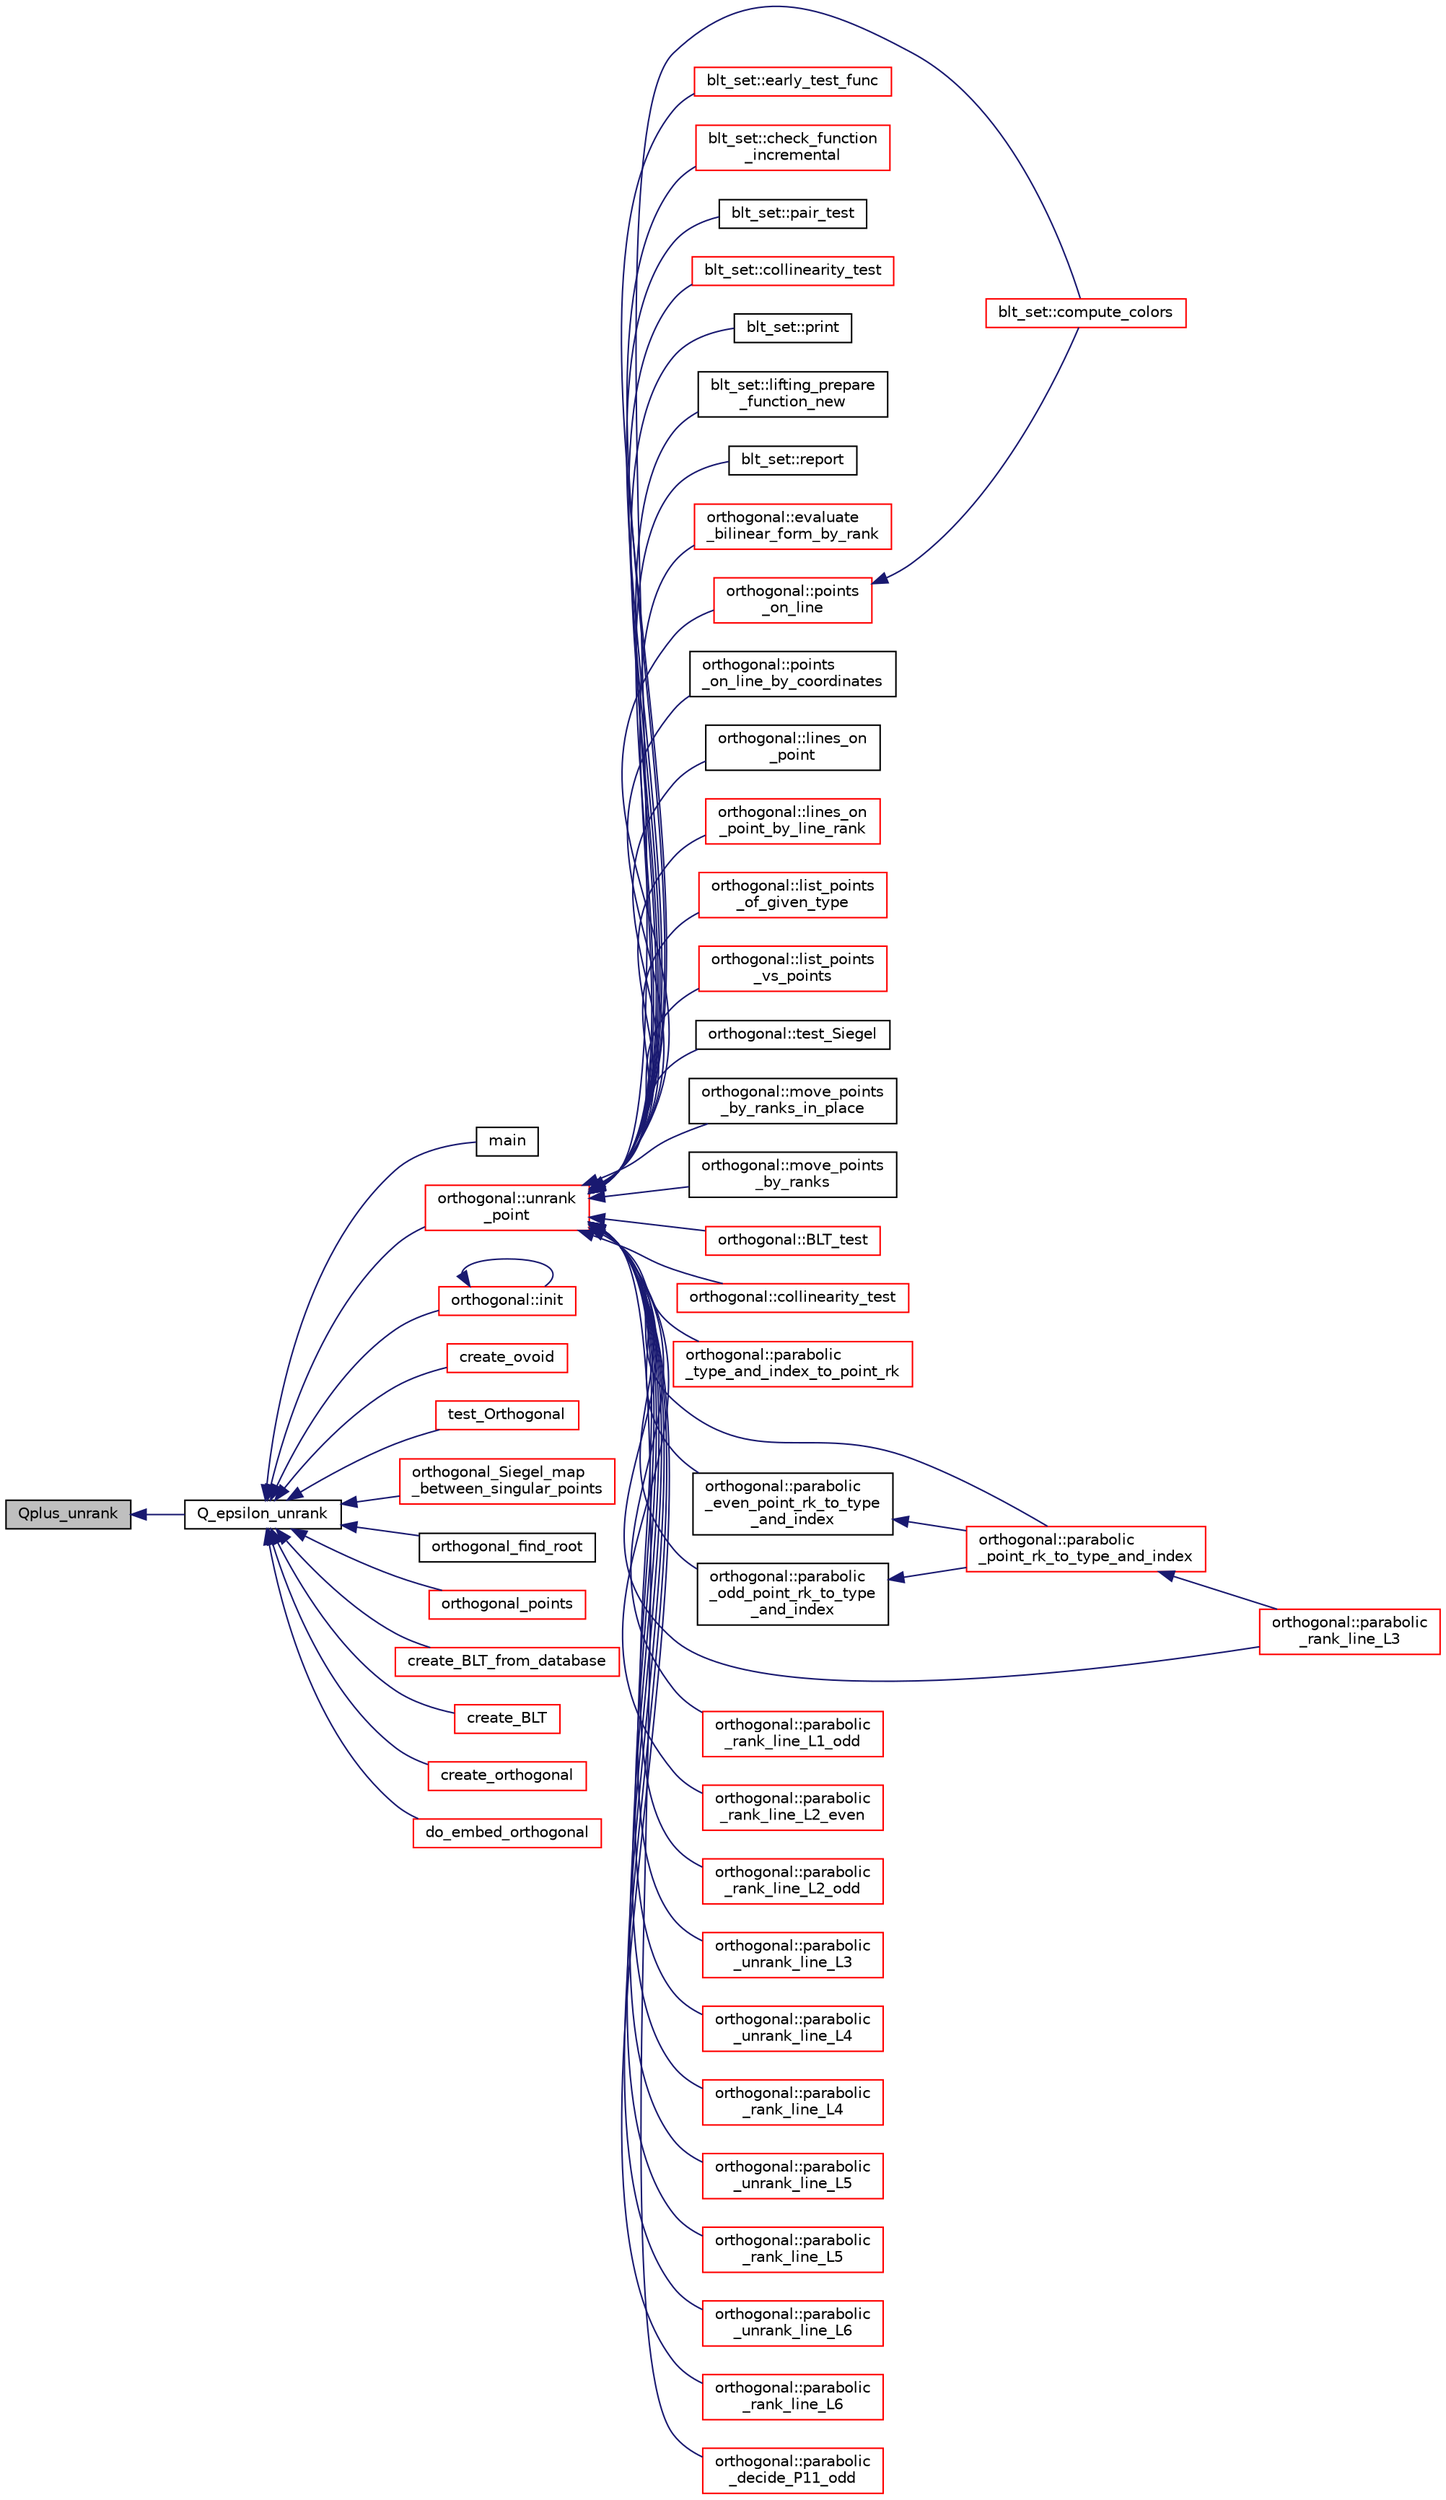 digraph "Qplus_unrank"
{
  edge [fontname="Helvetica",fontsize="10",labelfontname="Helvetica",labelfontsize="10"];
  node [fontname="Helvetica",fontsize="10",shape=record];
  rankdir="LR";
  Node19555 [label="Qplus_unrank",height=0.2,width=0.4,color="black", fillcolor="grey75", style="filled", fontcolor="black"];
  Node19555 -> Node19556 [dir="back",color="midnightblue",fontsize="10",style="solid",fontname="Helvetica"];
  Node19556 [label="Q_epsilon_unrank",height=0.2,width=0.4,color="black", fillcolor="white", style="filled",URL="$db/da0/lib_2foundations_2geometry_2orthogonal__points_8_c.html#af162c4d30d4a6528299e37551c353e7b"];
  Node19556 -> Node19557 [dir="back",color="midnightblue",fontsize="10",style="solid",fontname="Helvetica"];
  Node19557 [label="main",height=0.2,width=0.4,color="black", fillcolor="white", style="filled",URL="$d1/d15/apps_2combinatorics_2orthogonal_8_c.html#a3c04138a5bfe5d72780bb7e82a18e627"];
  Node19556 -> Node19558 [dir="back",color="midnightblue",fontsize="10",style="solid",fontname="Helvetica"];
  Node19558 [label="orthogonal::unrank\l_point",height=0.2,width=0.4,color="red", fillcolor="white", style="filled",URL="$d7/daa/classorthogonal.html#ab655117100f7c66c19817b84ac5ac0a0"];
  Node19558 -> Node19559 [dir="back",color="midnightblue",fontsize="10",style="solid",fontname="Helvetica"];
  Node19559 [label="blt_set::compute_colors",height=0.2,width=0.4,color="red", fillcolor="white", style="filled",URL="$d1/d3d/classblt__set.html#a6629b3a1a50c0f2736034abaea6f7d63"];
  Node19558 -> Node19563 [dir="back",color="midnightblue",fontsize="10",style="solid",fontname="Helvetica"];
  Node19563 [label="blt_set::early_test_func",height=0.2,width=0.4,color="red", fillcolor="white", style="filled",URL="$d1/d3d/classblt__set.html#ae13ce00db0bbbf0a157ee02a3aaea3c7"];
  Node19558 -> Node19585 [dir="back",color="midnightblue",fontsize="10",style="solid",fontname="Helvetica"];
  Node19585 [label="blt_set::check_function\l_incremental",height=0.2,width=0.4,color="red", fillcolor="white", style="filled",URL="$d1/d3d/classblt__set.html#ae898e6318ef4382066d94f50196b9b81"];
  Node19558 -> Node19588 [dir="back",color="midnightblue",fontsize="10",style="solid",fontname="Helvetica"];
  Node19588 [label="blt_set::pair_test",height=0.2,width=0.4,color="black", fillcolor="white", style="filled",URL="$d1/d3d/classblt__set.html#a010e746fd6fc5a539cec27bced4ff477"];
  Node19558 -> Node19589 [dir="back",color="midnightblue",fontsize="10",style="solid",fontname="Helvetica"];
  Node19589 [label="blt_set::collinearity_test",height=0.2,width=0.4,color="red", fillcolor="white", style="filled",URL="$d1/d3d/classblt__set.html#a6031271267004d6f16cb6b59f9c31ec2"];
  Node19558 -> Node19591 [dir="back",color="midnightblue",fontsize="10",style="solid",fontname="Helvetica"];
  Node19591 [label="blt_set::print",height=0.2,width=0.4,color="black", fillcolor="white", style="filled",URL="$d1/d3d/classblt__set.html#a9d3e3ea3bb297022cc23c02d4233bb8b"];
  Node19558 -> Node19592 [dir="back",color="midnightblue",fontsize="10",style="solid",fontname="Helvetica"];
  Node19592 [label="blt_set::lifting_prepare\l_function_new",height=0.2,width=0.4,color="black", fillcolor="white", style="filled",URL="$d1/d3d/classblt__set.html#a1314b7c0a3b78ba54c0f61a397d8afce"];
  Node19558 -> Node19593 [dir="back",color="midnightblue",fontsize="10",style="solid",fontname="Helvetica"];
  Node19593 [label="blt_set::report",height=0.2,width=0.4,color="black", fillcolor="white", style="filled",URL="$d1/d3d/classblt__set.html#a6b19f88bd2b92ebfba7e7c362eb9065c"];
  Node19558 -> Node19594 [dir="back",color="midnightblue",fontsize="10",style="solid",fontname="Helvetica"];
  Node19594 [label="orthogonal::evaluate\l_bilinear_form_by_rank",height=0.2,width=0.4,color="red", fillcolor="white", style="filled",URL="$d7/daa/classorthogonal.html#ab4f6117f55f6fbd0fb2bd8b4c8d981bf"];
  Node19558 -> Node19622 [dir="back",color="midnightblue",fontsize="10",style="solid",fontname="Helvetica"];
  Node19622 [label="orthogonal::points\l_on_line",height=0.2,width=0.4,color="red", fillcolor="white", style="filled",URL="$d7/daa/classorthogonal.html#afe1cc564902cc557d4d4d2ff85ee6839"];
  Node19622 -> Node19559 [dir="back",color="midnightblue",fontsize="10",style="solid",fontname="Helvetica"];
  Node19558 -> Node19668 [dir="back",color="midnightblue",fontsize="10",style="solid",fontname="Helvetica"];
  Node19668 [label="orthogonal::points\l_on_line_by_coordinates",height=0.2,width=0.4,color="black", fillcolor="white", style="filled",URL="$d7/daa/classorthogonal.html#a50fb1aa349d159551e82075f1f5f788d"];
  Node19558 -> Node19669 [dir="back",color="midnightblue",fontsize="10",style="solid",fontname="Helvetica"];
  Node19669 [label="orthogonal::lines_on\l_point",height=0.2,width=0.4,color="black", fillcolor="white", style="filled",URL="$d7/daa/classorthogonal.html#aa3249c7fddbc156af817fb274e41c914"];
  Node19558 -> Node19670 [dir="back",color="midnightblue",fontsize="10",style="solid",fontname="Helvetica"];
  Node19670 [label="orthogonal::lines_on\l_point_by_line_rank",height=0.2,width=0.4,color="red", fillcolor="white", style="filled",URL="$d7/daa/classorthogonal.html#adc21874b6da3cd3585c704994fb538aa"];
  Node19558 -> Node19690 [dir="back",color="midnightblue",fontsize="10",style="solid",fontname="Helvetica"];
  Node19690 [label="orthogonal::list_points\l_of_given_type",height=0.2,width=0.4,color="red", fillcolor="white", style="filled",URL="$d7/daa/classorthogonal.html#a80ded28f55a2191d5a5ec5fe9ee1a4c7"];
  Node19558 -> Node19696 [dir="back",color="midnightblue",fontsize="10",style="solid",fontname="Helvetica"];
  Node19696 [label="orthogonal::list_points\l_vs_points",height=0.2,width=0.4,color="red", fillcolor="white", style="filled",URL="$d7/daa/classorthogonal.html#a80258158dfa1470b42e9036b07c7dfbb"];
  Node19558 -> Node19698 [dir="back",color="midnightblue",fontsize="10",style="solid",fontname="Helvetica"];
  Node19698 [label="orthogonal::test_Siegel",height=0.2,width=0.4,color="black", fillcolor="white", style="filled",URL="$d7/daa/classorthogonal.html#ad6d248c572d92abe41416065addd4a69"];
  Node19558 -> Node19699 [dir="back",color="midnightblue",fontsize="10",style="solid",fontname="Helvetica"];
  Node19699 [label="orthogonal::move_points\l_by_ranks_in_place",height=0.2,width=0.4,color="black", fillcolor="white", style="filled",URL="$d7/daa/classorthogonal.html#a82fac7f7528e41392b5fe89860d4204d"];
  Node19558 -> Node19700 [dir="back",color="midnightblue",fontsize="10",style="solid",fontname="Helvetica"];
  Node19700 [label="orthogonal::move_points\l_by_ranks",height=0.2,width=0.4,color="black", fillcolor="white", style="filled",URL="$d7/daa/classorthogonal.html#a6b1b57c7b6114d7d51c9375fe5014b22"];
  Node19558 -> Node19701 [dir="back",color="midnightblue",fontsize="10",style="solid",fontname="Helvetica"];
  Node19701 [label="orthogonal::BLT_test",height=0.2,width=0.4,color="red", fillcolor="white", style="filled",URL="$d7/daa/classorthogonal.html#a019329f3f04ea9accbca7f7816183f6a"];
  Node19558 -> Node19703 [dir="back",color="midnightblue",fontsize="10",style="solid",fontname="Helvetica"];
  Node19703 [label="orthogonal::collinearity_test",height=0.2,width=0.4,color="red", fillcolor="white", style="filled",URL="$d7/daa/classorthogonal.html#a36b9dba38fbbecaedbf32ee298aafa32"];
  Node19558 -> Node19704 [dir="back",color="midnightblue",fontsize="10",style="solid",fontname="Helvetica"];
  Node19704 [label="orthogonal::parabolic\l_type_and_index_to_point_rk",height=0.2,width=0.4,color="red", fillcolor="white", style="filled",URL="$d7/daa/classorthogonal.html#a67c316cf01b382762e6ac372f522d106"];
  Node19558 -> Node19932 [dir="back",color="midnightblue",fontsize="10",style="solid",fontname="Helvetica"];
  Node19932 [label="orthogonal::parabolic\l_point_rk_to_type_and_index",height=0.2,width=0.4,color="red", fillcolor="white", style="filled",URL="$d7/daa/classorthogonal.html#aadca2791fa70e971edf85858b725502d"];
  Node19932 -> Node19925 [dir="back",color="midnightblue",fontsize="10",style="solid",fontname="Helvetica"];
  Node19925 [label="orthogonal::parabolic\l_rank_line_L3",height=0.2,width=0.4,color="red", fillcolor="white", style="filled",URL="$d7/daa/classorthogonal.html#afea1a02e2b439b28127cfa2a782da8c9"];
  Node19558 -> Node19937 [dir="back",color="midnightblue",fontsize="10",style="solid",fontname="Helvetica"];
  Node19937 [label="orthogonal::parabolic\l_even_point_rk_to_type\l_and_index",height=0.2,width=0.4,color="black", fillcolor="white", style="filled",URL="$d7/daa/classorthogonal.html#ad0db009032dfb3899928cfc7d14fd6e6"];
  Node19937 -> Node19932 [dir="back",color="midnightblue",fontsize="10",style="solid",fontname="Helvetica"];
  Node19558 -> Node19938 [dir="back",color="midnightblue",fontsize="10",style="solid",fontname="Helvetica"];
  Node19938 [label="orthogonal::parabolic\l_odd_point_rk_to_type\l_and_index",height=0.2,width=0.4,color="black", fillcolor="white", style="filled",URL="$d7/daa/classorthogonal.html#a5a734a756f44e8ea0c2e4822e795e309"];
  Node19938 -> Node19932 [dir="back",color="midnightblue",fontsize="10",style="solid",fontname="Helvetica"];
  Node19558 -> Node19914 [dir="back",color="midnightblue",fontsize="10",style="solid",fontname="Helvetica"];
  Node19914 [label="orthogonal::parabolic\l_rank_line_L1_odd",height=0.2,width=0.4,color="red", fillcolor="white", style="filled",URL="$d7/daa/classorthogonal.html#aab93abadf848b0a5d72b367f155cd7e4"];
  Node19558 -> Node19922 [dir="back",color="midnightblue",fontsize="10",style="solid",fontname="Helvetica"];
  Node19922 [label="orthogonal::parabolic\l_rank_line_L2_even",height=0.2,width=0.4,color="red", fillcolor="white", style="filled",URL="$d7/daa/classorthogonal.html#ad884e741520104066da699b1133deeb0"];
  Node19558 -> Node19923 [dir="back",color="midnightblue",fontsize="10",style="solid",fontname="Helvetica"];
  Node19923 [label="orthogonal::parabolic\l_rank_line_L2_odd",height=0.2,width=0.4,color="red", fillcolor="white", style="filled",URL="$d7/daa/classorthogonal.html#a87ddd814e99966b82e69a1041307074f"];
  Node19558 -> Node19924 [dir="back",color="midnightblue",fontsize="10",style="solid",fontname="Helvetica"];
  Node19924 [label="orthogonal::parabolic\l_unrank_line_L3",height=0.2,width=0.4,color="red", fillcolor="white", style="filled",URL="$d7/daa/classorthogonal.html#ae1edfba289a03ed4d383514c2b0dc4b7"];
  Node19558 -> Node19925 [dir="back",color="midnightblue",fontsize="10",style="solid",fontname="Helvetica"];
  Node19558 -> Node19926 [dir="back",color="midnightblue",fontsize="10",style="solid",fontname="Helvetica"];
  Node19926 [label="orthogonal::parabolic\l_unrank_line_L4",height=0.2,width=0.4,color="red", fillcolor="white", style="filled",URL="$d7/daa/classorthogonal.html#a6a30b6c7f59498ad8c7f2bec7c78d2ff"];
  Node19558 -> Node19927 [dir="back",color="midnightblue",fontsize="10",style="solid",fontname="Helvetica"];
  Node19927 [label="orthogonal::parabolic\l_rank_line_L4",height=0.2,width=0.4,color="red", fillcolor="white", style="filled",URL="$d7/daa/classorthogonal.html#a9e693d30c0ade825f389feec38ea83b2"];
  Node19558 -> Node19928 [dir="back",color="midnightblue",fontsize="10",style="solid",fontname="Helvetica"];
  Node19928 [label="orthogonal::parabolic\l_unrank_line_L5",height=0.2,width=0.4,color="red", fillcolor="white", style="filled",URL="$d7/daa/classorthogonal.html#a77831b97ebbbc5d8103c5e7e0edfeb9b"];
  Node19558 -> Node19929 [dir="back",color="midnightblue",fontsize="10",style="solid",fontname="Helvetica"];
  Node19929 [label="orthogonal::parabolic\l_rank_line_L5",height=0.2,width=0.4,color="red", fillcolor="white", style="filled",URL="$d7/daa/classorthogonal.html#ab9ff5dd42f31a297d03c559a4934a950"];
  Node19558 -> Node19912 [dir="back",color="midnightblue",fontsize="10",style="solid",fontname="Helvetica"];
  Node19912 [label="orthogonal::parabolic\l_unrank_line_L6",height=0.2,width=0.4,color="red", fillcolor="white", style="filled",URL="$d7/daa/classorthogonal.html#a3fecd8b43b3e09d6b35e550850b11d56"];
  Node19558 -> Node19919 [dir="back",color="midnightblue",fontsize="10",style="solid",fontname="Helvetica"];
  Node19919 [label="orthogonal::parabolic\l_rank_line_L6",height=0.2,width=0.4,color="red", fillcolor="white", style="filled",URL="$d7/daa/classorthogonal.html#ab242f864cc2a012dee7c379649d2e566"];
  Node19558 -> Node19939 [dir="back",color="midnightblue",fontsize="10",style="solid",fontname="Helvetica"];
  Node19939 [label="orthogonal::parabolic\l_decide_P11_odd",height=0.2,width=0.4,color="red", fillcolor="white", style="filled",URL="$d7/daa/classorthogonal.html#a332147c62a37d11f4c3bbb7e83437e29"];
  Node19556 -> Node19692 [dir="back",color="midnightblue",fontsize="10",style="solid",fontname="Helvetica"];
  Node19692 [label="orthogonal::init",height=0.2,width=0.4,color="red", fillcolor="white", style="filled",URL="$d7/daa/classorthogonal.html#a8bd53ba30f34ac50889503f0f3ef6deb"];
  Node19692 -> Node19692 [dir="back",color="midnightblue",fontsize="10",style="solid",fontname="Helvetica"];
  Node19556 -> Node19997 [dir="back",color="midnightblue",fontsize="10",style="solid",fontname="Helvetica"];
  Node19997 [label="create_ovoid",height=0.2,width=0.4,color="red", fillcolor="white", style="filled",URL="$d9/dbf/projective__space_2ovoid_8_c.html#a812088e2c64cb8a0834e9eacae4b92a6"];
  Node19556 -> Node19999 [dir="back",color="midnightblue",fontsize="10",style="solid",fontname="Helvetica"];
  Node19999 [label="test_Orthogonal",height=0.2,width=0.4,color="red", fillcolor="white", style="filled",URL="$db/da0/lib_2foundations_2geometry_2orthogonal__points_8_c.html#a071f90f8a33649e2d4a8f5c9a401a4f4"];
  Node19556 -> Node20000 [dir="back",color="midnightblue",fontsize="10",style="solid",fontname="Helvetica"];
  Node20000 [label="orthogonal_Siegel_map\l_between_singular_points",height=0.2,width=0.4,color="red", fillcolor="white", style="filled",URL="$db/da0/lib_2foundations_2geometry_2orthogonal__points_8_c.html#a2c6c42534b7915aacd84bb9725488fa9"];
  Node19556 -> Node20002 [dir="back",color="midnightblue",fontsize="10",style="solid",fontname="Helvetica"];
  Node20002 [label="orthogonal_find_root",height=0.2,width=0.4,color="black", fillcolor="white", style="filled",URL="$db/da0/lib_2foundations_2geometry_2orthogonal__points_8_c.html#a6c7b16f839dc3e1ee95f61a37139c8a0"];
  Node19556 -> Node20003 [dir="back",color="midnightblue",fontsize="10",style="solid",fontname="Helvetica"];
  Node20003 [label="orthogonal_points",height=0.2,width=0.4,color="red", fillcolor="white", style="filled",URL="$d7/d83/points_8_c.html#a2a86a595e599aecd619f0046595252e4"];
  Node19556 -> Node20005 [dir="back",color="midnightblue",fontsize="10",style="solid",fontname="Helvetica"];
  Node20005 [label="create_BLT_from_database",height=0.2,width=0.4,color="red", fillcolor="white", style="filled",URL="$d4/d67/geometry_8h.html#a15bdf4e24e26757ef7b2e16f06afd1e6"];
  Node19556 -> Node20007 [dir="back",color="midnightblue",fontsize="10",style="solid",fontname="Helvetica"];
  Node20007 [label="create_BLT",height=0.2,width=0.4,color="red", fillcolor="white", style="filled",URL="$d4/d67/geometry_8h.html#a5a6f4081a90668e2e95f8e4886d241d9"];
  Node19556 -> Node20008 [dir="back",color="midnightblue",fontsize="10",style="solid",fontname="Helvetica"];
  Node20008 [label="create_orthogonal",height=0.2,width=0.4,color="red", fillcolor="white", style="filled",URL="$d4/d67/geometry_8h.html#af56e0787251ddb889edb236e423aff02"];
  Node19556 -> Node20009 [dir="back",color="midnightblue",fontsize="10",style="solid",fontname="Helvetica"];
  Node20009 [label="do_embed_orthogonal",height=0.2,width=0.4,color="red", fillcolor="white", style="filled",URL="$d4/d67/geometry_8h.html#a7b472fe7f4332da48b2e47e2370cf338"];
}
